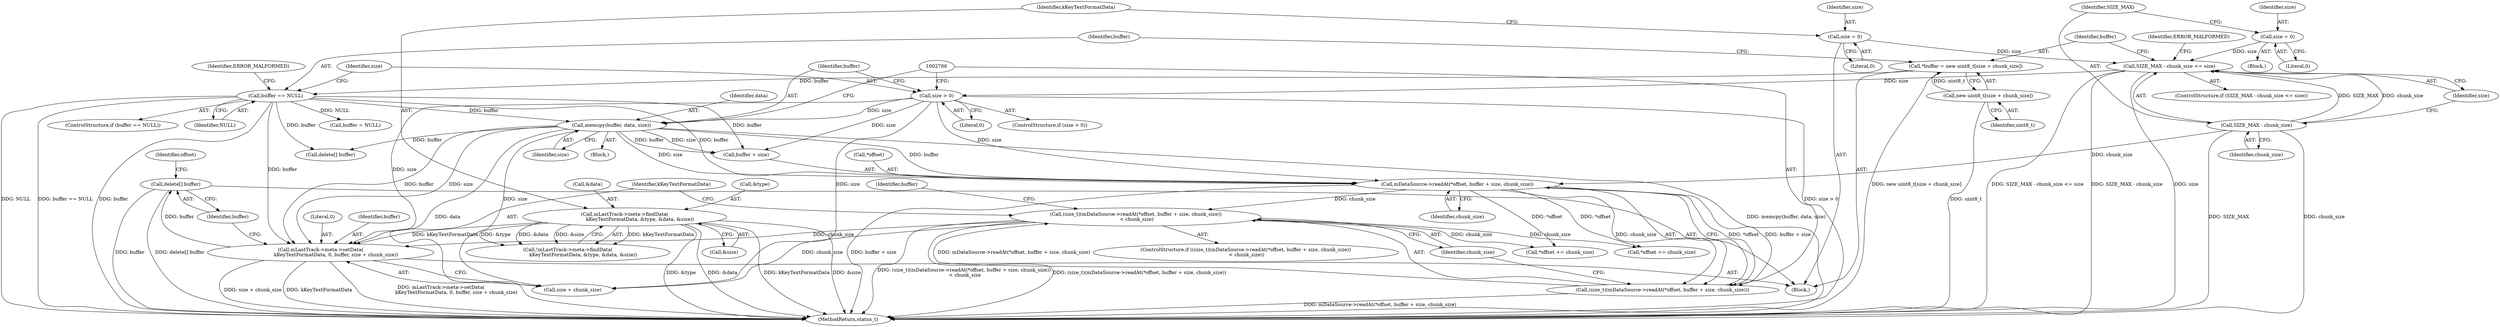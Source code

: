 digraph "0_Android_6fe85f7e15203e48df2cc3e8e1c4bc6ad49dc968@API" {
"1002794" [label="(Call,delete[] buffer)"];
"1002787" [label="(Call,mLastTrack->meta->setData(\n                    kKeyTextFormatData, 0, buffer, size + chunk_size))"];
"1002721" [label="(Call,mLastTrack->meta->findData(\n                    kKeyTextFormatData, &type, &data, &size))"];
"1002759" [label="(Call,memcpy(buffer, data, size))"];
"1002748" [label="(Call,buffer == NULL)"];
"1002743" [label="(Call,*buffer = new uint8_t[size + chunk_size])"];
"1002745" [label="(Call,new uint8_t[size + chunk_size])"];
"1002755" [label="(Call,size > 0)"];
"1002734" [label="(Call,SIZE_MAX - chunk_size <= size)"];
"1002735" [label="(Call,SIZE_MAX - chunk_size)"];
"1002730" [label="(Call,size = 0)"];
"1002716" [label="(Call,size = 0)"];
"1002764" [label="(Call,(size_t)(mDataSource->readAt(*offset, buffer + size, chunk_size))\n < chunk_size)"];
"1002765" [label="(Call,(size_t)(mDataSource->readAt(*offset, buffer + size, chunk_size)))"];
"1002767" [label="(Call,mDataSource->readAt(*offset, buffer + size, chunk_size))"];
"1002757" [label="(Literal,0)"];
"1002733" [label="(ControlStructure,if (SIZE_MAX - chunk_size <= size))"];
"1002754" [label="(ControlStructure,if (size > 0))"];
"1002788" [label="(Identifier,kKeyTextFormatData)"];
"1002764" [label="(Call,(size_t)(mDataSource->readAt(*offset, buffer + size, chunk_size))\n < chunk_size)"];
"1002735" [label="(Call,SIZE_MAX - chunk_size)"];
"1002745" [label="(Call,new uint8_t[size + chunk_size])"];
"1002774" [label="(Identifier,chunk_size)"];
"1002796" [label="(Call,*offset += chunk_size)"];
"1002765" [label="(Call,(size_t)(mDataSource->readAt(*offset, buffer + size, chunk_size)))"];
"1002777" [label="(Identifier,buffer)"];
"1002763" [label="(ControlStructure,if ((size_t)(mDataSource->readAt(*offset, buffer + size, chunk_size))\n < chunk_size))"];
"1002791" [label="(Call,size + chunk_size)"];
"1002737" [label="(Identifier,chunk_size)"];
"1002795" [label="(Identifier,buffer)"];
"1002720" [label="(Call,!mLastTrack->meta->findData(\n                    kKeyTextFormatData, &type, &data, &size))"];
"1002746" [label="(Identifier,uint8_t)"];
"1002738" [label="(Identifier,size)"];
"1002927" [label="(MethodReturn,status_t)"];
"1002778" [label="(Call,buffer = NULL)"];
"1002730" [label="(Call,size = 0)"];
"1002721" [label="(Call,mLastTrack->meta->findData(\n                    kKeyTextFormatData, &type, &data, &size))"];
"1002712" [label="(Block,)"];
"1002762" [label="(Identifier,size)"];
"1002753" [label="(Identifier,ERROR_MALFORMED)"];
"1002743" [label="(Call,*buffer = new uint8_t[size + chunk_size])"];
"1002729" [label="(Block,)"];
"1002767" [label="(Call,mDataSource->readAt(*offset, buffer + size, chunk_size))"];
"1002748" [label="(Call,buffer == NULL)"];
"1002760" [label="(Identifier,buffer)"];
"1002736" [label="(Identifier,SIZE_MAX)"];
"1002718" [label="(Literal,0)"];
"1002727" [label="(Call,&size)"];
"1002789" [label="(Literal,0)"];
"1002768" [label="(Call,*offset)"];
"1002761" [label="(Identifier,data)"];
"1002758" [label="(Block,)"];
"1002741" [label="(Identifier,ERROR_MALFORMED)"];
"1002759" [label="(Call,memcpy(buffer, data, size))"];
"1002776" [label="(Call,delete[] buffer)"];
"1002755" [label="(Call,size > 0)"];
"1002723" [label="(Call,&type)"];
"1002722" [label="(Identifier,kKeyTextFormatData)"];
"1002747" [label="(ControlStructure,if (buffer == NULL))"];
"1002749" [label="(Identifier,buffer)"];
"1002790" [label="(Identifier,buffer)"];
"1002716" [label="(Call,size = 0)"];
"1002770" [label="(Call,buffer + size)"];
"1002750" [label="(Identifier,NULL)"];
"1002717" [label="(Identifier,size)"];
"1002773" [label="(Identifier,chunk_size)"];
"1002732" [label="(Literal,0)"];
"1002734" [label="(Call,SIZE_MAX - chunk_size <= size)"];
"1002725" [label="(Call,&data)"];
"1002787" [label="(Call,mLastTrack->meta->setData(\n                    kKeyTextFormatData, 0, buffer, size + chunk_size))"];
"1002744" [label="(Identifier,buffer)"];
"1002781" [label="(Call,*offset += chunk_size)"];
"1002798" [label="(Identifier,offset)"];
"1002794" [label="(Call,delete[] buffer)"];
"1002731" [label="(Identifier,size)"];
"1002756" [label="(Identifier,size)"];
"1002794" -> "1002712"  [label="AST: "];
"1002794" -> "1002795"  [label="CFG: "];
"1002795" -> "1002794"  [label="AST: "];
"1002798" -> "1002794"  [label="CFG: "];
"1002794" -> "1002927"  [label="DDG: buffer"];
"1002794" -> "1002927"  [label="DDG: delete[] buffer"];
"1002787" -> "1002794"  [label="DDG: buffer"];
"1002787" -> "1002712"  [label="AST: "];
"1002787" -> "1002791"  [label="CFG: "];
"1002788" -> "1002787"  [label="AST: "];
"1002789" -> "1002787"  [label="AST: "];
"1002790" -> "1002787"  [label="AST: "];
"1002791" -> "1002787"  [label="AST: "];
"1002795" -> "1002787"  [label="CFG: "];
"1002787" -> "1002927"  [label="DDG: kKeyTextFormatData"];
"1002787" -> "1002927"  [label="DDG: mLastTrack->meta->setData(\n                    kKeyTextFormatData, 0, buffer, size + chunk_size)"];
"1002787" -> "1002927"  [label="DDG: size + chunk_size"];
"1002721" -> "1002787"  [label="DDG: kKeyTextFormatData"];
"1002759" -> "1002787"  [label="DDG: buffer"];
"1002759" -> "1002787"  [label="DDG: size"];
"1002748" -> "1002787"  [label="DDG: buffer"];
"1002755" -> "1002787"  [label="DDG: size"];
"1002764" -> "1002787"  [label="DDG: chunk_size"];
"1002721" -> "1002720"  [label="AST: "];
"1002721" -> "1002727"  [label="CFG: "];
"1002722" -> "1002721"  [label="AST: "];
"1002723" -> "1002721"  [label="AST: "];
"1002725" -> "1002721"  [label="AST: "];
"1002727" -> "1002721"  [label="AST: "];
"1002720" -> "1002721"  [label="CFG: "];
"1002721" -> "1002927"  [label="DDG: &size"];
"1002721" -> "1002927"  [label="DDG: &type"];
"1002721" -> "1002927"  [label="DDG: &data"];
"1002721" -> "1002927"  [label="DDG: kKeyTextFormatData"];
"1002721" -> "1002720"  [label="DDG: kKeyTextFormatData"];
"1002721" -> "1002720"  [label="DDG: &type"];
"1002721" -> "1002720"  [label="DDG: &data"];
"1002721" -> "1002720"  [label="DDG: &size"];
"1002759" -> "1002758"  [label="AST: "];
"1002759" -> "1002762"  [label="CFG: "];
"1002760" -> "1002759"  [label="AST: "];
"1002761" -> "1002759"  [label="AST: "];
"1002762" -> "1002759"  [label="AST: "];
"1002766" -> "1002759"  [label="CFG: "];
"1002759" -> "1002927"  [label="DDG: memcpy(buffer, data, size)"];
"1002759" -> "1002927"  [label="DDG: data"];
"1002748" -> "1002759"  [label="DDG: buffer"];
"1002755" -> "1002759"  [label="DDG: size"];
"1002759" -> "1002767"  [label="DDG: buffer"];
"1002759" -> "1002767"  [label="DDG: size"];
"1002759" -> "1002770"  [label="DDG: buffer"];
"1002759" -> "1002770"  [label="DDG: size"];
"1002759" -> "1002776"  [label="DDG: buffer"];
"1002759" -> "1002791"  [label="DDG: size"];
"1002748" -> "1002747"  [label="AST: "];
"1002748" -> "1002750"  [label="CFG: "];
"1002749" -> "1002748"  [label="AST: "];
"1002750" -> "1002748"  [label="AST: "];
"1002753" -> "1002748"  [label="CFG: "];
"1002756" -> "1002748"  [label="CFG: "];
"1002748" -> "1002927"  [label="DDG: NULL"];
"1002748" -> "1002927"  [label="DDG: buffer == NULL"];
"1002748" -> "1002927"  [label="DDG: buffer"];
"1002743" -> "1002748"  [label="DDG: buffer"];
"1002748" -> "1002767"  [label="DDG: buffer"];
"1002748" -> "1002770"  [label="DDG: buffer"];
"1002748" -> "1002776"  [label="DDG: buffer"];
"1002748" -> "1002778"  [label="DDG: NULL"];
"1002743" -> "1002712"  [label="AST: "];
"1002743" -> "1002745"  [label="CFG: "];
"1002744" -> "1002743"  [label="AST: "];
"1002745" -> "1002743"  [label="AST: "];
"1002749" -> "1002743"  [label="CFG: "];
"1002743" -> "1002927"  [label="DDG: new uint8_t[size + chunk_size]"];
"1002745" -> "1002743"  [label="DDG: uint8_t"];
"1002745" -> "1002746"  [label="CFG: "];
"1002746" -> "1002745"  [label="AST: "];
"1002745" -> "1002927"  [label="DDG: uint8_t"];
"1002755" -> "1002754"  [label="AST: "];
"1002755" -> "1002757"  [label="CFG: "];
"1002756" -> "1002755"  [label="AST: "];
"1002757" -> "1002755"  [label="AST: "];
"1002760" -> "1002755"  [label="CFG: "];
"1002766" -> "1002755"  [label="CFG: "];
"1002755" -> "1002927"  [label="DDG: size > 0"];
"1002734" -> "1002755"  [label="DDG: size"];
"1002755" -> "1002767"  [label="DDG: size"];
"1002755" -> "1002770"  [label="DDG: size"];
"1002755" -> "1002791"  [label="DDG: size"];
"1002734" -> "1002733"  [label="AST: "];
"1002734" -> "1002738"  [label="CFG: "];
"1002735" -> "1002734"  [label="AST: "];
"1002738" -> "1002734"  [label="AST: "];
"1002741" -> "1002734"  [label="CFG: "];
"1002744" -> "1002734"  [label="CFG: "];
"1002734" -> "1002927"  [label="DDG: SIZE_MAX - chunk_size"];
"1002734" -> "1002927"  [label="DDG: size"];
"1002734" -> "1002927"  [label="DDG: SIZE_MAX - chunk_size <= size"];
"1002735" -> "1002734"  [label="DDG: SIZE_MAX"];
"1002735" -> "1002734"  [label="DDG: chunk_size"];
"1002730" -> "1002734"  [label="DDG: size"];
"1002716" -> "1002734"  [label="DDG: size"];
"1002735" -> "1002737"  [label="CFG: "];
"1002736" -> "1002735"  [label="AST: "];
"1002737" -> "1002735"  [label="AST: "];
"1002738" -> "1002735"  [label="CFG: "];
"1002735" -> "1002927"  [label="DDG: chunk_size"];
"1002735" -> "1002927"  [label="DDG: SIZE_MAX"];
"1002735" -> "1002767"  [label="DDG: chunk_size"];
"1002730" -> "1002729"  [label="AST: "];
"1002730" -> "1002732"  [label="CFG: "];
"1002731" -> "1002730"  [label="AST: "];
"1002732" -> "1002730"  [label="AST: "];
"1002736" -> "1002730"  [label="CFG: "];
"1002716" -> "1002712"  [label="AST: "];
"1002716" -> "1002718"  [label="CFG: "];
"1002717" -> "1002716"  [label="AST: "];
"1002718" -> "1002716"  [label="AST: "];
"1002722" -> "1002716"  [label="CFG: "];
"1002764" -> "1002763"  [label="AST: "];
"1002764" -> "1002774"  [label="CFG: "];
"1002765" -> "1002764"  [label="AST: "];
"1002774" -> "1002764"  [label="AST: "];
"1002777" -> "1002764"  [label="CFG: "];
"1002788" -> "1002764"  [label="CFG: "];
"1002764" -> "1002927"  [label="DDG: (size_t)(mDataSource->readAt(*offset, buffer + size, chunk_size))\n < chunk_size"];
"1002764" -> "1002927"  [label="DDG: (size_t)(mDataSource->readAt(*offset, buffer + size, chunk_size))"];
"1002765" -> "1002764"  [label="DDG: mDataSource->readAt(*offset, buffer + size, chunk_size)"];
"1002767" -> "1002764"  [label="DDG: chunk_size"];
"1002764" -> "1002781"  [label="DDG: chunk_size"];
"1002764" -> "1002791"  [label="DDG: chunk_size"];
"1002764" -> "1002796"  [label="DDG: chunk_size"];
"1002765" -> "1002767"  [label="CFG: "];
"1002766" -> "1002765"  [label="AST: "];
"1002767" -> "1002765"  [label="AST: "];
"1002774" -> "1002765"  [label="CFG: "];
"1002765" -> "1002927"  [label="DDG: mDataSource->readAt(*offset, buffer + size, chunk_size)"];
"1002767" -> "1002765"  [label="DDG: *offset"];
"1002767" -> "1002765"  [label="DDG: buffer + size"];
"1002767" -> "1002765"  [label="DDG: chunk_size"];
"1002767" -> "1002773"  [label="CFG: "];
"1002768" -> "1002767"  [label="AST: "];
"1002770" -> "1002767"  [label="AST: "];
"1002773" -> "1002767"  [label="AST: "];
"1002767" -> "1002927"  [label="DDG: buffer + size"];
"1002767" -> "1002781"  [label="DDG: *offset"];
"1002767" -> "1002796"  [label="DDG: *offset"];
}

